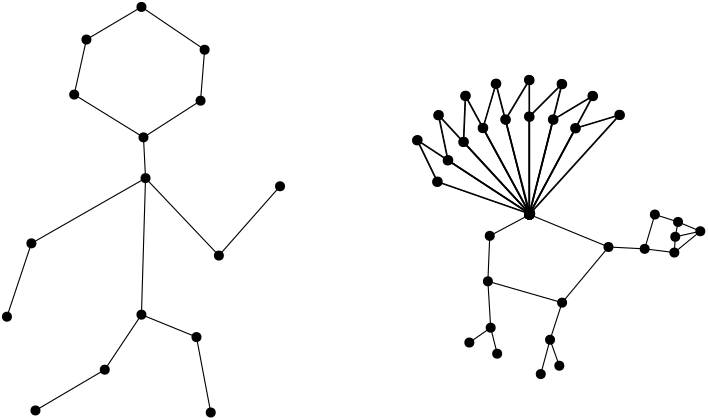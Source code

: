 <?xml version="1.0"?>
<!DOCTYPE ipe SYSTEM "ipe.dtd">
<ipe version="70107" creator="Ipe 7.1.8">
<info created="D:20151003170643" modified="D:20160214134749"/>
<ipestyle name="basic">
<symbol name="arrow/arc(spx)">
<path stroke="sym-stroke" fill="sym-stroke" pen="sym-pen">
0 0 m
-1 0.333 l
-1 -0.333 l
h
</path>
</symbol>
<symbol name="arrow/farc(spx)">
<path stroke="sym-stroke" fill="white" pen="sym-pen">
0 0 m
-1 0.333 l
-1 -0.333 l
h
</path>
</symbol>
<symbol name="arrow/ptarc(spx)">
<path stroke="sym-stroke" fill="sym-stroke" pen="sym-pen">
0 0 m
-1 0.333 l
-0.8 0 l
-1 -0.333 l
h
</path>
</symbol>
<symbol name="arrow/fptarc(spx)">
<path stroke="sym-stroke" fill="white" pen="sym-pen">
0 0 m
-1 0.333 l
-0.8 0 l
-1 -0.333 l
h
</path>
</symbol>
<symbol name="mark/circle(sx)" transformations="translations">
<path fill="sym-stroke">
0.6 0 0 0.6 0 0 e
0.4 0 0 0.4 0 0 e
</path>
</symbol>
<symbol name="mark/disk(sx)" transformations="translations">
<path fill="sym-stroke">
0.6 0 0 0.6 0 0 e
</path>
</symbol>
<symbol name="mark/fdisk(sfx)" transformations="translations">
<group>
<path fill="sym-fill">
0.5 0 0 0.5 0 0 e
</path>
<path fill="sym-stroke" fillrule="eofill">
0.6 0 0 0.6 0 0 e
0.4 0 0 0.4 0 0 e
</path>
</group>
</symbol>
<symbol name="mark/box(sx)" transformations="translations">
<path fill="sym-stroke" fillrule="eofill">
-0.6 -0.6 m
0.6 -0.6 l
0.6 0.6 l
-0.6 0.6 l
h
-0.4 -0.4 m
0.4 -0.4 l
0.4 0.4 l
-0.4 0.4 l
h
</path>
</symbol>
<symbol name="mark/square(sx)" transformations="translations">
<path fill="sym-stroke">
-0.6 -0.6 m
0.6 -0.6 l
0.6 0.6 l
-0.6 0.6 l
h
</path>
</symbol>
<symbol name="mark/fsquare(sfx)" transformations="translations">
<group>
<path fill="sym-fill">
-0.5 -0.5 m
0.5 -0.5 l
0.5 0.5 l
-0.5 0.5 l
h
</path>
<path fill="sym-stroke" fillrule="eofill">
-0.6 -0.6 m
0.6 -0.6 l
0.6 0.6 l
-0.6 0.6 l
h
-0.4 -0.4 m
0.4 -0.4 l
0.4 0.4 l
-0.4 0.4 l
h
</path>
</group>
</symbol>
<symbol name="mark/cross(sx)" transformations="translations">
<group>
<path fill="sym-stroke">
-0.43 -0.57 m
0.57 0.43 l
0.43 0.57 l
-0.57 -0.43 l
h
</path>
<path fill="sym-stroke">
-0.43 0.57 m
0.57 -0.43 l
0.43 -0.57 l
-0.57 0.43 l
h
</path>
</group>
</symbol>
<symbol name="arrow/fnormal(spx)">
<path stroke="sym-stroke" fill="white" pen="sym-pen">
0 0 m
-1 0.333 l
-1 -0.333 l
h
</path>
</symbol>
<symbol name="arrow/pointed(spx)">
<path stroke="sym-stroke" fill="sym-stroke" pen="sym-pen">
0 0 m
-1 0.333 l
-0.8 0 l
-1 -0.333 l
h
</path>
</symbol>
<symbol name="arrow/fpointed(spx)">
<path stroke="sym-stroke" fill="white" pen="sym-pen">
0 0 m
-1 0.333 l
-0.8 0 l
-1 -0.333 l
h
</path>
</symbol>
<symbol name="arrow/linear(spx)">
<path stroke="sym-stroke" pen="sym-pen">
-1 0.333 m
0 0 l
-1 -0.333 l
</path>
</symbol>
<symbol name="arrow/fdouble(spx)">
<path stroke="sym-stroke" fill="white" pen="sym-pen">
0 0 m
-1 0.333 l
-1 -0.333 l
h
-1 0 m
-2 0.333 l
-2 -0.333 l
h
</path>
</symbol>
<symbol name="arrow/double(spx)">
<path stroke="sym-stroke" fill="sym-stroke" pen="sym-pen">
0 0 m
-1 0.333 l
-1 -0.333 l
h
-1 0 m
-2 0.333 l
-2 -0.333 l
h
</path>
</symbol>
<pen name="heavier" value="0.8"/>
<pen name="fat" value="1.2"/>
<pen name="ultrafat" value="2"/>
<symbolsize name="large" value="5"/>
<symbolsize name="small" value="2"/>
<symbolsize name="tiny" value="1.1"/>
<arrowsize name="large" value="10"/>
<arrowsize name="small" value="5"/>
<arrowsize name="tiny" value="3"/>
<color name="red" value="1 0 0"/>
<color name="green" value="0 1 0"/>
<color name="blue" value="0 0 1"/>
<color name="yellow" value="1 1 0"/>
<color name="orange" value="1 0.647 0"/>
<color name="gold" value="1 0.843 0"/>
<color name="purple" value="0.627 0.125 0.941"/>
<color name="gray" value="0.745"/>
<color name="brown" value="0.647 0.165 0.165"/>
<color name="navy" value="0 0 0.502"/>
<color name="pink" value="1 0.753 0.796"/>
<color name="seagreen" value="0.18 0.545 0.341"/>
<color name="turquoise" value="0.251 0.878 0.816"/>
<color name="violet" value="0.933 0.51 0.933"/>
<color name="darkblue" value="0 0 0.545"/>
<color name="darkcyan" value="0 0.545 0.545"/>
<color name="darkgray" value="0.663"/>
<color name="darkgreen" value="0 0.392 0"/>
<color name="darkmagenta" value="0.545 0 0.545"/>
<color name="darkorange" value="1 0.549 0"/>
<color name="darkred" value="0.545 0 0"/>
<color name="lightblue" value="0.678 0.847 0.902"/>
<color name="lightcyan" value="0.878 1 1"/>
<color name="lightgray" value="0.827"/>
<color name="lightgreen" value="0.565 0.933 0.565"/>
<color name="lightyellow" value="1 1 0.878"/>
<dashstyle name="dashed" value="[4] 0"/>
<dashstyle name="dotted" value="[1 3] 0"/>
<dashstyle name="dash dotted" value="[4 2 1 2] 0"/>
<dashstyle name="dash dot dotted" value="[4 2 1 2 1 2] 0"/>
<textsize name="large" value="\large"/>
<textsize name="Large" value="\Large"/>
<textsize name="LARGE" value="\LARGE"/>
<textsize name="huge" value="\huge"/>
<textsize name="Huge" value="\Huge"/>
<textsize name="small" value="\small"/>
<textsize name="footnote" value="\footnotesize"/>
<textsize name="tiny" value="\tiny"/>
<textstyle name="center" begin="\begin{center}" end="\end{center}"/>
<textstyle name="itemize" begin="\begin{itemize}" end="\end{itemize}"/>
<textstyle name="item" begin="\begin{itemize}\item{}" end="\end{itemize}"/>
<gridsize name="4 pts" value="4"/>
<gridsize name="8 pts (~3 mm)" value="8"/>
<gridsize name="16 pts (~6 mm)" value="16"/>
<gridsize name="32 pts (~12 mm)" value="32"/>
<gridsize name="10 pts (~3.5 mm)" value="10"/>
<gridsize name="20 pts (~7 mm)" value="20"/>
<gridsize name="14 pts (~5 mm)" value="14"/>
<gridsize name="28 pts (~10 mm)" value="28"/>
<gridsize name="56 pts (~20 mm)" value="56"/>
<anglesize name="90 deg" value="90"/>
<anglesize name="60 deg" value="60"/>
<anglesize name="45 deg" value="45"/>
<anglesize name="30 deg" value="30"/>
<anglesize name="22.5 deg" value="22.5"/>
<tiling name="falling" angle="-60" step="4" width="1"/>
<tiling name="rising" angle="30" step="4" width="1"/>
</ipestyle>
<ipestyle name="bigpaper">
<layout paper="10000 6000" origin="0 0" frame="10000 6000"/>
<titlestyle pos="10 10" size="LARGE" color="title"  valign="baseline"/>
</ipestyle>
<page>
<layer name="alpha"/>
<view layers="alpha" active="alpha"/>
<use layer="alpha" matrix="0.733644 0 0 0.733644 127.123 130.533" name="mark/disk(sx)" pos="95.5 260" size="normal" stroke="black"/>
<use matrix="0.733644 0 0 0.733644 127.123 130.533" name="mark/disk(sx)" pos="147.5 307" size="normal" stroke="black"/>
<use matrix="0.733644 0 0 0.733644 127.123 130.533" name="mark/disk(sx)" pos="181.5 259" size="normal" stroke="black"/>
<use matrix="0.733644 0 0 0.733644 127.123 130.533" name="mark/disk(sx)" pos="149.5 374" size="normal" stroke="black"/>
<use matrix="0.733644 0 0 0.733644 127.123 130.533" name="mark/disk(sx)" pos="93.5 342" size="normal" stroke="black"/>
<use matrix="0.733644 0 0 0.733644 127.123 130.533" name="mark/disk(sx)" pos="81.5 306" size="normal" stroke="black"/>
<use matrix="0.733644 0 0 0.733644 127.123 130.533" name="mark/disk(sx)" pos="185.5 336" size="normal" stroke="black"/>
<use matrix="0.733644 0 0 0.733644 127.123 130.533" name="mark/disk(sx)" pos="215.5 370" size="normal" stroke="black"/>
<use matrix="0.733644 0 0 0.733644 127.123 130.533" name="mark/disk(sx)" pos="129.5 280" size="normal" stroke="black"/>
<use matrix="0.733644 0 0 0.733644 127.123 130.533" name="mark/disk(sx)" pos="174.5 296" size="normal" stroke="black"/>
<use matrix="0.733644 0 0 0.733644 127.123 130.533" name="mark/disk(sx)" pos="148.5 394" size="normal" stroke="black"/>
<use matrix="0.733644 0 0 0.733644 127.123 130.533" name="mark/disk(sx)" pos="176.5 412" size="normal" stroke="black"/>
<use matrix="0.733644 0 0 0.733644 127.123 130.533" name="mark/disk(sx)" pos="178.5 437" size="normal" stroke="black"/>
<use matrix="0.733644 0 0 0.733644 127.123 130.533" name="mark/disk(sx)" pos="147.5 458" size="normal" stroke="black"/>
<use matrix="0.733644 0 0 0.733644 127.123 130.533" name="mark/disk(sx)" pos="120.5 442" size="normal" stroke="black"/>
<use matrix="0.733644 0 0 0.733644 127.123 130.533" name="mark/disk(sx)" pos="114.5 415" size="normal" stroke="black"/>
<path matrix="0.733644 0 0 0.733644 127.123 130.533" stroke="black">
95.5 260 m
129.5 280 l
147.5 307 l
174.5 296 l
181.5 259 l
</path>
<path matrix="0.733644 0 0 0.733644 127.123 130.533" stroke="black">
147.5 307 m
149.5 374 l
185.5 336 l
215.5 370 l
</path>
<path matrix="0.733644 0 0 0.733644 127.123 130.533" stroke="black">
81.5 306 m
93.5 342 l
149.5 374 l
</path>
<path matrix="0.733644 0 0 0.733644 127.123 130.533" stroke="black">
148.5 394 m
176.5 412 l
178.5 437 l
147.5 458 l
120.5 442 l
114.5 415 l
148.5 394 l
149.5 374 l
</path>
<use matrix="0.733644 0 0 0.733644 -0.77214 110.163" name="mark/disk(sx)" pos="512 384" size="normal" stroke="black"/>
<use matrix="0.733644 0 0 0.733644 -0.77214 110.163" name="mark/disk(sx)" pos="512 432" size="normal" stroke="black"/>
<use matrix="0.733644 0 0 0.733644 -0.77214 110.163" name="mark/disk(sx)" pos="528 448" size="normal" stroke="black"/>
<path matrix="0.733644 0 0 0.733644 -0.77214 110.163" stroke="black">
512 384 m
512 432 l
528 448 l
512 384 l
</path>
<use matrix="0.711739 0.177935 -0.177935 0.711739 78.77 27.4721" name="mark/disk(sx)" pos="512 384" size="normal" stroke="black"/>
<use matrix="0.711739 0.177935 -0.177935 0.711739 78.77 27.4721" name="mark/disk(sx)" pos="512 432" size="normal" stroke="black"/>
<use matrix="0.711739 0.177935 -0.177935 0.711739 78.77 27.4721" name="mark/disk(sx)" pos="528 448" size="normal" stroke="black"/>
<path matrix="0.711739 0.177935 -0.177935 0.711739 78.77 27.4721" stroke="black">
512 384 m
512 432 l
528 448 l
512 384 l
</path>
<use matrix="0.177935 -0.711739 0.711739 0.177935 10.4431 687.966" name="mark/disk(sx)" pos="512 384" size="normal" stroke="black"/>
<use matrix="-0.00037491 -0.733644 0.733644 -0.00037491 93.3263 767.652" name="mark/disk(sx)" pos="512 384" size="normal" stroke="black"/>
<use matrix="0.646636 -0.346548 0.346548 0.646636 -89.2984 321.007" name="mark/disk(sx)" pos="512 384" size="normal" stroke="black"/>
<use matrix="0.646636 -0.346548 0.346548 0.646636 -89.2984 321.007" name="mark/disk(sx)" pos="512 432" size="normal" stroke="black"/>
<use matrix="0.646636 -0.346548 0.346548 0.646636 -89.2984 321.007" name="mark/disk(sx)" pos="528 448" size="normal" stroke="black"/>
<path matrix="0.646636 -0.346548 0.346548 0.646636 -89.2984 321.007" stroke="black">
512 384 m
512 432 l
528 448 l
512 384 l
</path>
<use matrix="0.711379 -0.179369 0.179369 0.711379 -58.25 210.55" name="mark/disk(sx)" pos="512 384" size="normal" stroke="black"/>
<use matrix="0.711379 -0.179369 0.179369 0.711379 -58.25 210.55" name="mark/disk(sx)" pos="512 432" size="normal" stroke="black"/>
<use matrix="0.711379 -0.179369 0.179369 0.711379 -58.25 210.55" name="mark/disk(sx)" pos="528 448" size="normal" stroke="black"/>
<path matrix="0.711379 -0.179369 0.179369 0.711379 -58.25 210.55" stroke="black">
512 384 m
512 432 l
528 448 l
512 384 l
</path>
<use matrix="-0.179369 -0.711379 0.711379 -0.179369 193.521 824.986" name="mark/disk(sx)" pos="512 384" size="normal" stroke="black"/>
<use matrix="-0.346878 -0.646459 0.646459 -0.346878 304.215 856.07" name="mark/disk(sx)" pos="512 384" size="normal" stroke="black"/>
<use matrix="0.733644 0 0 0.733644 -0.569981 110.053" name="mark/disk(sx)" pos="512 384" size="normal" stroke="black"/>
<use matrix="0.733644 0 0 0.733644 -0.569981 110.053" name="mark/disk(sx)" pos="512 432" size="normal" stroke="black"/>
<use matrix="0.733644 0 0 0.733644 -0.569981 110.053" name="mark/disk(sx)" pos="528 448" size="normal" stroke="black"/>
<path matrix="0.733644 0 0 0.733644 -0.569981 110.053" stroke="black">
512 384 m
512 432 l
528 448 l
512 384 l
</path>
<use matrix="0.711739 0.177935 -0.177935 0.711739 78.9724 27.3617" name="mark/disk(sx)" pos="512 384" size="normal" stroke="black"/>
<use matrix="0.711739 0.177935 -0.177935 0.711739 78.9724 27.3617" name="mark/disk(sx)" pos="512 432" size="normal" stroke="black"/>
<use matrix="0.711739 0.177935 -0.177935 0.711739 78.9724 27.3617" name="mark/disk(sx)" pos="528 448" size="normal" stroke="black"/>
<path matrix="0.711739 0.177935 -0.177935 0.711739 78.9724 27.3617" stroke="black">
512 384 m
512 432 l
528 448 l
512 384 l
</path>
<use matrix="0.177935 -0.711739 0.711739 0.177935 10.6452 687.855" name="mark/disk(sx)" pos="512 384" size="normal" stroke="black"/>
<use matrix="-0.00037491 -0.733644 0.733644 -0.00037491 93.5286 767.541" name="mark/disk(sx)" pos="512 384" size="normal" stroke="black"/>
<use matrix="0.646636 -0.346548 0.346548 0.646636 -89.0966 320.897" name="mark/disk(sx)" pos="512 384" size="normal" stroke="black"/>
<use matrix="0.646636 -0.346548 0.346548 0.646636 -89.0966 320.897" name="mark/disk(sx)" pos="512 432" size="normal" stroke="black"/>
<use matrix="0.646636 -0.346548 0.346548 0.646636 -89.0966 320.897" name="mark/disk(sx)" pos="528 448" size="normal" stroke="black"/>
<path matrix="0.646636 -0.346548 0.346548 0.646636 -89.0966 320.897" stroke="black">
512 384 m
512 432 l
528 448 l
512 384 l
</path>
<use matrix="0.711379 -0.179369 0.179369 0.711379 -58.0478 210.44" name="mark/disk(sx)" pos="512 384" size="normal" stroke="black"/>
<use matrix="0.711379 -0.179369 0.179369 0.711379 -58.0478 210.44" name="mark/disk(sx)" pos="512 432" size="normal" stroke="black"/>
<use matrix="0.711379 -0.179369 0.179369 0.711379 -58.0478 210.44" name="mark/disk(sx)" pos="528 448" size="normal" stroke="black"/>
<path matrix="0.711379 -0.179369 0.179369 0.711379 -58.0478 210.44" stroke="black">
512 384 m
512 432 l
528 448 l
512 384 l
</path>
<use matrix="-0.179369 -0.711379 0.711379 -0.179369 193.723 824.876" name="mark/disk(sx)" pos="512 384" size="normal" stroke="black"/>
<use matrix="-0.346879 -0.646458 0.646458 -0.346879 304.417 855.963" name="mark/disk(sx)" pos="512 384" size="normal" stroke="black"/>
<use matrix="0.401899 0.613767 -0.613767 0.401899 404.955 -76.594" name="mark/disk(sx)" pos="512 384" size="normal" stroke="black"/>
<use matrix="0.401899 0.613767 -0.613767 0.401899 404.955 -76.594" name="mark/disk(sx)" pos="512 432" size="normal" stroke="black"/>
<use matrix="0.401899 0.613767 -0.613767 0.401899 404.955 -76.594" name="mark/disk(sx)" pos="528 448" size="normal" stroke="black"/>
<path matrix="0.401899 0.613767 -0.613767 0.401899 404.955 -76.594" stroke="black">
512 384 m
512 432 l
528 448 l
512 384 l
</path>
<use matrix="0.241039 0.692917 -0.692917 0.241039 517.709 -55.348" name="mark/disk(sx)" pos="512 384" size="normal" stroke="black"/>
<use matrix="0.241039 0.692917 -0.692917 0.241039 517.709 -55.348" name="mark/disk(sx)" pos="512 432" size="normal" stroke="black"/>
<use matrix="0.241039 0.692917 -0.692917 0.241039 517.709 -55.348" name="mark/disk(sx)" pos="528 448" size="normal" stroke="black"/>
<path matrix="0.241039 0.692917 -0.692917 0.241039 517.709 -55.348" stroke="black">
512 384 m
512 432 l
528 448 l
512 384 l
</path>
<use matrix="0.692917 -0.241039 0.241039 0.692917 -72.2916 249.316" name="mark/disk(sx)" pos="512 384" size="normal" stroke="black"/>
<use matrix="0.613562 -0.402213 0.402213 0.613562 -93.5526 362.309" name="mark/disk(sx)" pos="512 384" size="normal" stroke="black"/>
<use matrix="0.644158 0.351133 -0.351133 0.644158 180.066 -35.1525" name="mark/disk(sx)" pos="512 384" size="normal" stroke="black"/>
<use matrix="0.644158 0.351133 -0.351133 0.644158 180.066 -35.1525" name="mark/disk(sx)" pos="512 432" size="normal" stroke="black"/>
<use matrix="0.644158 0.351133 -0.351133 0.644158 180.066 -35.1525" name="mark/disk(sx)" pos="528 448" size="normal" stroke="black"/>
<path matrix="0.644158 0.351133 -0.351133 0.644158 180.066 -35.1525" stroke="black">
512 384 m
512 432 l
528 448 l
512 384 l
</path>
<use matrix="0.539762 0.49688 -0.49688 0.539762 289.484 -69.687" name="mark/disk(sx)" pos="512 384" size="normal" stroke="black"/>
<use matrix="0.539762 0.49688 -0.49688 0.539762 289.484 -69.687" name="mark/disk(sx)" pos="512 432" size="normal" stroke="black"/>
<use matrix="0.539762 0.49688 -0.49688 0.539762 289.484 -69.687" name="mark/disk(sx)" pos="528 448" size="normal" stroke="black"/>
<path matrix="0.539762 0.49688 -0.49688 0.539762 289.484 -69.687" stroke="black">
512 384 m
512 432 l
528 448 l
512 384 l
</path>
<use matrix="0.49688 -0.539762 0.539762 0.49688 -86.6308 477.541" name="mark/disk(sx)" pos="512 384" size="normal" stroke="black"/>
<use matrix="0.350804 -0.644337 0.644337 0.350804 -51.9988 587.178" name="mark/disk(sx)" pos="512 384" size="normal" stroke="black"/>
<use matrix="0.401899 0.613767 -0.613767 0.401899 405.158 -76.4854" name="mark/disk(sx)" pos="512 384" size="normal" stroke="black"/>
<use matrix="0.401899 0.613767 -0.613767 0.401899 405.158 -76.4854" name="mark/disk(sx)" pos="512 432" size="normal" stroke="black"/>
<use matrix="0.401899 0.613767 -0.613767 0.401899 405.158 -76.4854" name="mark/disk(sx)" pos="528 448" size="normal" stroke="black"/>
<path matrix="0.401899 0.613767 -0.613767 0.401899 405.158 -76.4854" stroke="black">
512 384 m
512 432 l
528 448 l
512 384 l
</path>
<use matrix="0.241039 0.692917 -0.692917 0.241039 517.912 -55.2393" name="mark/disk(sx)" pos="512 384" size="normal" stroke="black"/>
<use matrix="0.241039 0.692917 -0.692917 0.241039 517.912 -55.2393" name="mark/disk(sx)" pos="512 432" size="normal" stroke="black"/>
<use matrix="0.241039 0.692917 -0.692917 0.241039 517.912 -55.2393" name="mark/disk(sx)" pos="528 448" size="normal" stroke="black"/>
<path matrix="0.241039 0.692917 -0.692917 0.241039 517.912 -55.2393" stroke="black">
512 384 m
512 432 l
528 448 l
512 384 l
</path>
<use matrix="0.692917 -0.241039 0.241039 0.692917 -72.0882 249.424" name="mark/disk(sx)" pos="512 384" size="normal" stroke="black"/>
<use matrix="0.613562 -0.402213 0.402213 0.613562 -93.349 362.418" name="mark/disk(sx)" pos="512 384" size="normal" stroke="black"/>
<use matrix="0.644158 0.351133 -0.351133 0.644158 180.27 -35.0438" name="mark/disk(sx)" pos="512 384" size="normal" stroke="black"/>
<use matrix="0.644158 0.351133 -0.351133 0.644158 180.27 -35.0438" name="mark/disk(sx)" pos="512 432" size="normal" stroke="black"/>
<use matrix="0.644158 0.351133 -0.351133 0.644158 180.27 -35.0438" name="mark/disk(sx)" pos="528 448" size="normal" stroke="black"/>
<path matrix="0.644158 0.351133 -0.351133 0.644158 180.27 -35.0438" stroke="black">
512 384 m
512 432 l
528 448 l
512 384 l
</path>
<use matrix="0.539762 0.49688 -0.49688 0.539762 289.688 -69.5785" name="mark/disk(sx)" pos="512 384" size="normal" stroke="black"/>
<use matrix="0.539762 0.49688 -0.49688 0.539762 289.688 -69.5785" name="mark/disk(sx)" pos="512 432" size="normal" stroke="black"/>
<use matrix="0.539762 0.49688 -0.49688 0.539762 289.688 -69.5785" name="mark/disk(sx)" pos="528 448" size="normal" stroke="black"/>
<path matrix="0.539762 0.49688 -0.49688 0.539762 289.688 -69.5785" stroke="black">
512 384 m
512 432 l
528 448 l
512 384 l
</path>
<use matrix="0.49688 -0.539762 0.539762 0.49688 -86.4272 477.649" name="mark/disk(sx)" pos="512 384" size="normal" stroke="black"/>
<use matrix="0.350804 -0.644337 0.644337 0.350804 -51.7958 587.287" name="mark/disk(sx)" pos="512 384" size="normal" stroke="black"/>
<use matrix="0.733644 0 0 0.733644 -0.77214 110.163" name="mark/disk(sx)" pos="512.276 383.849" size="normal" stroke="black"/>
<use matrix="0.733644 0 0 0.733644 -0.77214 110.163" name="mark/disk(sx)" pos="492.742 373.433" size="normal" stroke="black"/>
<use matrix="0.733644 0 0 0.733644 -0.77214 110.163" name="mark/disk(sx)" pos="491.832 351.13" size="normal" stroke="black"/>
<use matrix="0.733644 0 0 0.733644 -0.77214 110.163" name="mark/disk(sx)" pos="528.245 340.661" size="normal" stroke="black"/>
<use matrix="0.733644 0 0 0.733644 -0.77214 110.163" name="mark/disk(sx)" pos="551.004 367.971" size="normal" stroke="black"/>
<use matrix="0.733644 0 0 0.733644 -0.77214 110.163" name="mark/disk(sx)" pos="493.198 328.372" size="normal" stroke="black"/>
<use matrix="0.733644 0 0 0.733644 -0.77214 110.163" name="mark/disk(sx)" pos="482.729 321.089" size="normal" stroke="black"/>
<use matrix="0.733644 0 0 0.733644 -0.77214 110.163" name="mark/disk(sx)" pos="496.384 315.627" size="normal" stroke="black"/>
<use matrix="0.733644 0 0 0.733644 -0.77214 110.163" name="mark/disk(sx)" pos="522.328 322.454" size="normal" stroke="black"/>
<use matrix="0.733644 0 0 0.733644 -0.77214 110.163" name="mark/disk(sx)" pos="517.777 305.613" size="normal" stroke="black"/>
<use matrix="0.733644 0 0 0.733644 -0.77214 110.163" name="mark/disk(sx)" pos="526.88 309.71" size="normal" stroke="black"/>
<use matrix="0.733644 0 0 0.733644 -0.77214 110.163" name="mark/disk(sx)" pos="573.762 383.902" size="normal" stroke="black"/>
<use matrix="0.733644 0 0 0.733644 -0.77214 110.163" name="mark/disk(sx)" pos="596.065 375.709" size="normal" stroke="black"/>
<use matrix="0.733644 0 0 0.733644 -0.77214 110.163" name="mark/disk(sx)" pos="585.141 380.261" size="normal" stroke="black"/>
<use matrix="0.733644 0 0 0.733644 -0.77214 110.163" name="mark/disk(sx)" pos="583.776 372.978" size="normal" stroke="black"/>
<use matrix="0.733644 0 0 0.733644 -0.77214 110.163" name="mark/disk(sx)" pos="583.321 365.24" size="normal" stroke="black"/>
<use matrix="0.733644 0 0 0.733644 -0.77214 110.163" name="mark/disk(sx)" pos="568.755 367.061" size="normal" stroke="black"/>
<path matrix="0.733644 0 0 0.733644 -0.77214 110.163" stroke="black">
512.276 383.849 m
492.742 373.433 l
491.832 351.13 l
528.245 340.661 l
551.004 367.971 l
512 384 l
</path>
<path matrix="0.733644 0 0 0.733644 -0.77214 110.163" stroke="black">
551.004 367.971 m
568.755 367.061 l
573.762 383.902 l
585.141 380.261 l
596.065 375.709 l
583.776 372.978 l
</path>
<path matrix="0.733644 0 0 0.733644 -0.77214 110.163" stroke="black">
583.321 365.24 m
596.065 375.709 l
</path>
<path matrix="0.733644 0 0 0.733644 -0.77214 110.163" stroke="black">
583.321 365.24 m
583.776 372.978 l
585.141 380.261 l
</path>
<path matrix="0.733644 0 0 0.733644 -0.77214 110.163" stroke="black">
583.321 365.24 m
568.755 367.061 l
</path>
<path matrix="0.733644 0 0 0.733644 -0.77214 110.163" stroke="black">
517.777 305.613 m
522.328 322.454 l
526.88 309.71 l
</path>
<path matrix="0.733644 0 0 0.733644 -0.77214 110.163" stroke="black">
522.328 322.454 m
528.245 340.661 l
</path>
<path matrix="0.733644 0 0 0.733644 -0.77214 110.163" stroke="black">
496.384 315.627 m
493.198 328.372 l
491.832 351.13 l
</path>
<path matrix="0.733644 0 0 0.733644 -0.77214 110.163" stroke="black">
482.729 321.089 m
493.198 328.372 l
</path>
</page>
</ipe>
